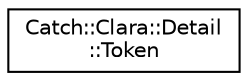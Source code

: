 digraph "Graphical Class Hierarchy"
{
 // LATEX_PDF_SIZE
  edge [fontname="Helvetica",fontsize="10",labelfontname="Helvetica",labelfontsize="10"];
  node [fontname="Helvetica",fontsize="10",shape=record];
  rankdir="LR";
  Node0 [label="Catch::Clara::Detail\l::Token",height=0.2,width=0.4,color="black", fillcolor="white", style="filled",URL="$structCatch_1_1Clara_1_1Detail_1_1Token.html",tooltip=" "];
}
